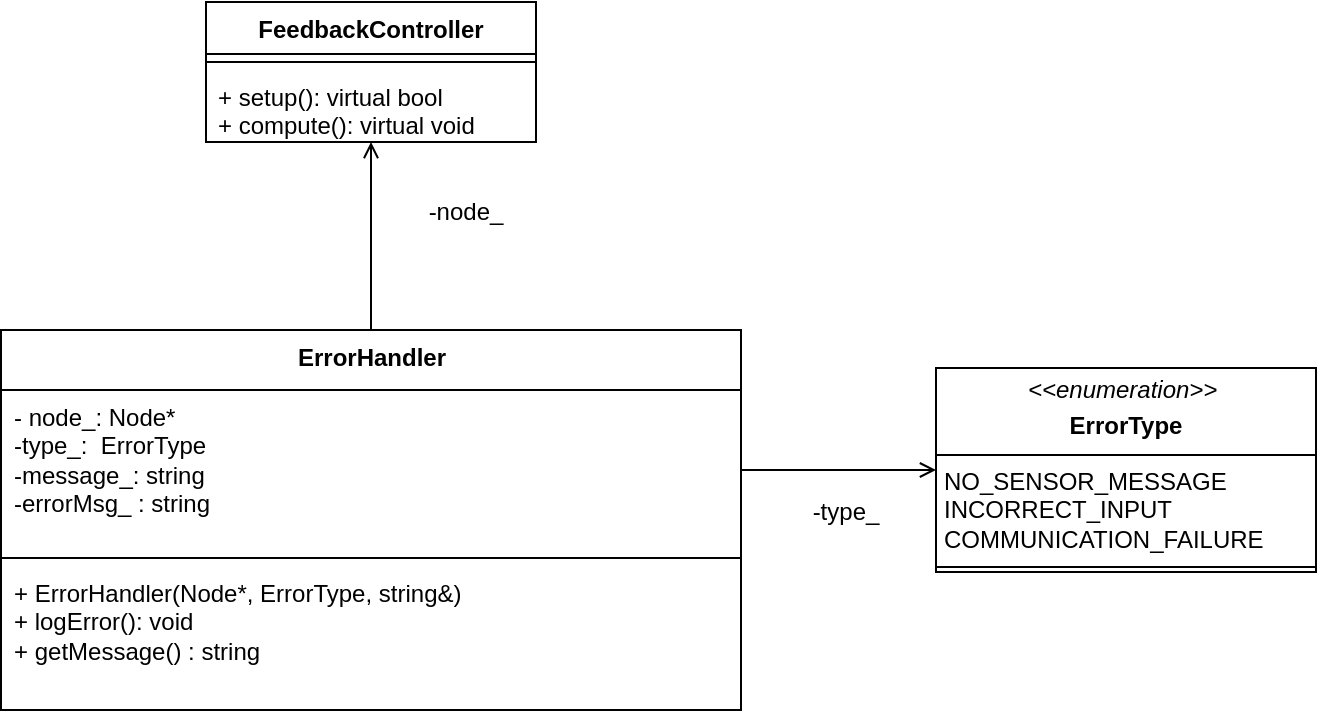 <mxfile version="24.2.7" type="github">
  <diagram name="Page-1" id="a2CJgCR3ezrheYQTulwA">
    <mxGraphModel dx="474" dy="696" grid="1" gridSize="10" guides="1" tooltips="1" connect="1" arrows="1" fold="1" page="1" pageScale="1" pageWidth="850" pageHeight="1100" math="0" shadow="0">
      <root>
        <mxCell id="0" />
        <mxCell id="1" parent="0" />
        <mxCell id="87vAC8I_Fo4yDDX4ad99-1" value="FeedbackController" style="swimlane;fontStyle=1;align=center;verticalAlign=top;childLayout=stackLayout;horizontal=1;startSize=26;horizontalStack=0;resizeParent=1;resizeParentMax=0;resizeLast=0;collapsible=1;marginBottom=0;whiteSpace=wrap;html=1;" vertex="1" parent="1">
          <mxGeometry x="225" y="200" width="165" height="70" as="geometry" />
        </mxCell>
        <mxCell id="87vAC8I_Fo4yDDX4ad99-2" value="" style="line;strokeWidth=1;fillColor=none;align=left;verticalAlign=middle;spacingTop=-1;spacingLeft=3;spacingRight=3;rotatable=0;labelPosition=right;points=[];portConstraint=eastwest;strokeColor=inherit;" vertex="1" parent="87vAC8I_Fo4yDDX4ad99-1">
          <mxGeometry y="26" width="165" height="8" as="geometry" />
        </mxCell>
        <mxCell id="87vAC8I_Fo4yDDX4ad99-3" value="&lt;div&gt;+ setup(): virtual bool&lt;/div&gt;&lt;div&gt;+ compute(): virtual void&lt;br&gt;&lt;/div&gt;" style="text;strokeColor=none;fillColor=none;align=left;verticalAlign=top;spacingLeft=4;spacingRight=4;overflow=hidden;rotatable=0;points=[[0,0.5],[1,0.5]];portConstraint=eastwest;whiteSpace=wrap;html=1;" vertex="1" parent="87vAC8I_Fo4yDDX4ad99-1">
          <mxGeometry y="34" width="165" height="36" as="geometry" />
        </mxCell>
        <mxCell id="87vAC8I_Fo4yDDX4ad99-4" style="edgeStyle=orthogonalEdgeStyle;rounded=0;orthogonalLoop=1;jettySize=auto;html=1;endArrow=open;endFill=0;" edge="1" parent="1" source="87vAC8I_Fo4yDDX4ad99-5" target="87vAC8I_Fo4yDDX4ad99-1">
          <mxGeometry relative="1" as="geometry">
            <mxPoint x="305" y="270" as="targetPoint" />
          </mxGeometry>
        </mxCell>
        <mxCell id="87vAC8I_Fo4yDDX4ad99-5" value="ErrorHandler" style="swimlane;fontStyle=1;align=center;verticalAlign=top;childLayout=stackLayout;horizontal=1;startSize=30;horizontalStack=0;resizeParent=1;resizeParentMax=0;resizeLast=0;collapsible=1;marginBottom=0;whiteSpace=wrap;html=1;" vertex="1" parent="1">
          <mxGeometry x="122.5" y="364" width="370" height="190" as="geometry" />
        </mxCell>
        <mxCell id="87vAC8I_Fo4yDDX4ad99-6" value="&lt;div&gt;- node_: Node*&lt;/div&gt;&lt;div&gt;-type_:&amp;nbsp; ErrorType&lt;/div&gt;&lt;div&gt;-message_: string&lt;/div&gt;&lt;div&gt;-errorMsg_ : string&lt;br&gt;&lt;/div&gt;" style="text;strokeColor=none;fillColor=none;align=left;verticalAlign=top;spacingLeft=4;spacingRight=4;overflow=hidden;rotatable=0;points=[[0,0.5],[1,0.5]];portConstraint=eastwest;whiteSpace=wrap;html=1;" vertex="1" parent="87vAC8I_Fo4yDDX4ad99-5">
          <mxGeometry y="30" width="370" height="80" as="geometry" />
        </mxCell>
        <mxCell id="87vAC8I_Fo4yDDX4ad99-7" value="" style="line;strokeWidth=1;fillColor=none;align=left;verticalAlign=middle;spacingTop=-1;spacingLeft=3;spacingRight=3;rotatable=0;labelPosition=right;points=[];portConstraint=eastwest;strokeColor=inherit;" vertex="1" parent="87vAC8I_Fo4yDDX4ad99-5">
          <mxGeometry y="110" width="370" height="8" as="geometry" />
        </mxCell>
        <mxCell id="87vAC8I_Fo4yDDX4ad99-8" value="&lt;div&gt;+ ErrorHandler(Node*, ErrorType, string&amp;amp;)&lt;br&gt;&lt;/div&gt;&lt;div&gt;+ logError(): void&lt;/div&gt;&lt;div&gt;+ getMessage() : string&lt;br&gt;&lt;/div&gt;" style="text;strokeColor=none;fillColor=none;align=left;verticalAlign=top;spacingLeft=4;spacingRight=4;overflow=hidden;rotatable=0;points=[[0,0.5],[1,0.5]];portConstraint=eastwest;whiteSpace=wrap;html=1;" vertex="1" parent="87vAC8I_Fo4yDDX4ad99-5">
          <mxGeometry y="118" width="370" height="72" as="geometry" />
        </mxCell>
        <mxCell id="87vAC8I_Fo4yDDX4ad99-11" style="edgeStyle=orthogonalEdgeStyle;rounded=0;orthogonalLoop=1;jettySize=auto;html=1;endArrow=open;endFill=0;entryX=0;entryY=0.5;entryDx=0;entryDy=0;" edge="1" parent="1" source="87vAC8I_Fo4yDDX4ad99-6" target="87vAC8I_Fo4yDDX4ad99-15">
          <mxGeometry relative="1" as="geometry">
            <mxPoint x="560" y="440" as="targetPoint" />
            <Array as="points" />
          </mxGeometry>
        </mxCell>
        <mxCell id="87vAC8I_Fo4yDDX4ad99-12" value="-type_" style="text;html=1;align=center;verticalAlign=middle;whiteSpace=wrap;rounded=0;" vertex="1" parent="1">
          <mxGeometry x="500" y="440" width="90" height="30" as="geometry" />
        </mxCell>
        <mxCell id="87vAC8I_Fo4yDDX4ad99-15" value="&lt;p style=&quot;margin:0px;margin-top:4px;text-align:center;&quot;&gt;&lt;i&gt;&amp;lt;&amp;lt;enumeration&amp;gt;&amp;gt;&lt;/i&gt;&lt;b&gt;&amp;nbsp;&lt;/b&gt;&lt;/p&gt;&lt;p style=&quot;margin:0px;margin-top:4px;text-align:center;&quot;&gt;&lt;b&gt;ErrorType&lt;/b&gt;&lt;br&gt;&lt;/p&gt;&lt;hr size=&quot;1&quot; style=&quot;border-style:solid;&quot;&gt;&lt;p style=&quot;margin:0px;margin-left:4px;&quot;&gt;NO_SENSOR_MESSAGE&lt;/p&gt;&lt;p style=&quot;margin:0px;margin-left:4px;&quot;&gt;INCORRECT_INPUT&lt;/p&gt;&lt;p style=&quot;margin:0px;margin-left:4px;&quot;&gt;COMMUNICATION_FAILURE&lt;br&gt;&lt;/p&gt;&lt;hr size=&quot;1&quot; style=&quot;border-style:solid;&quot;&gt;" style="verticalAlign=top;align=left;overflow=fill;html=1;whiteSpace=wrap;" vertex="1" parent="1">
          <mxGeometry x="590" y="383" width="190" height="102" as="geometry" />
        </mxCell>
        <mxCell id="87vAC8I_Fo4yDDX4ad99-16" value="-node_" style="text;html=1;align=center;verticalAlign=middle;whiteSpace=wrap;rounded=0;" vertex="1" parent="1">
          <mxGeometry x="310" y="290" width="90" height="30" as="geometry" />
        </mxCell>
      </root>
    </mxGraphModel>
  </diagram>
</mxfile>
